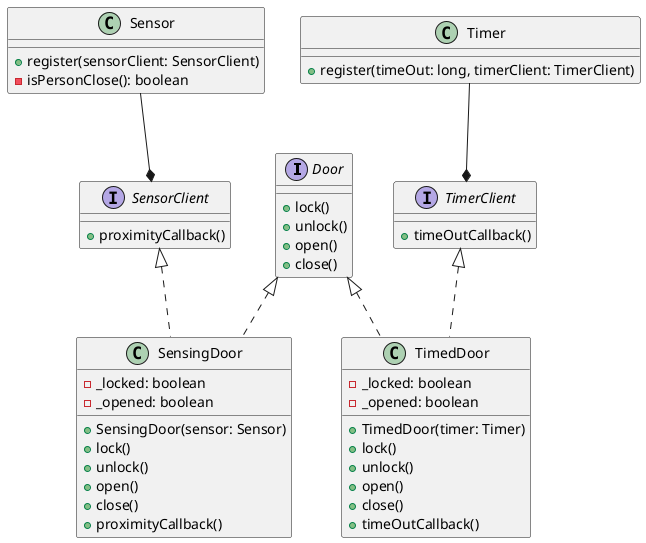 @startuml exercice_refactored

interface Door {
    + lock()
    + unlock()
    + open()
    + close()
}

interface SensorClient {
    + proximityCallback()
}

interface TimerClient {
    + timeOutCallback()
}

class SensingDoor {
    - _locked: boolean
    - _opened: boolean
    + SensingDoor(sensor: Sensor)
    + lock()
    + unlock()
    + open()
    + close()
    + proximityCallback()
}

class Sensor {
    + register(sensorClient: SensorClient)
    - isPersonClose(): boolean
}

class TimedDoor {
    - _locked: boolean
    - _opened: boolean
    + TimedDoor(timer: Timer)
    + lock()
    + unlock()
    + open()
    + close()
    + timeOutCallback()
}

class Timer {
    + register(timeOut: long, timerClient: TimerClient)
}

Door <|.. SensingDoor
SensorClient <|.. SensingDoor
Sensor --* SensorClient
Door <|.. TimedDoor
TimerClient <|.. TimedDoor
Timer --* TimerClient

@enduml
